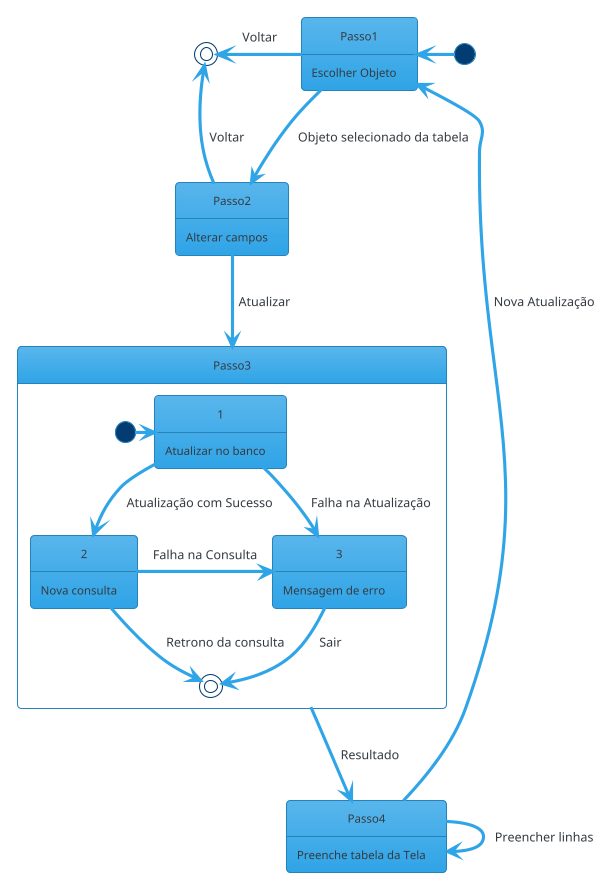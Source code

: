 @startuml
!theme cerulean

State Passo1 {
	Passo1 : Escolher Objeto
}

State Passo2 {
	Passo2 : Alterar campos
}

State Passo3 {
	State Passo3.1 {
		Passo3.1 : Atualizar no banco
	}

	State Passo3.2 {
		Passo3.2 : Nova consulta
	}

        State Passo3.3 {
		Passo3.3 : Mensagem de erro
	}

	[*] -> Passo3.1
	Passo3.1 --> Passo3.2 : Atualização com Sucesso
	Passo3.1 -right-> Passo3.3 : Falha na Atualização
        Passo3.2 -right-> [*] : Retrono da consulta
        Passo3.2 -right-> Passo3.3 : Falha na Consulta
	Passo3.3 --> [*] : Sair
}

State Passo4 {
	Passo4 : Preenche tabela da Tela
}

[*] -left-> Passo1
Passo1 --> Passo2 : Objeto selecionado da tabela
Passo2 --> Passo3 : Atualizar
Passo1 -left-> [*] : Voltar
Passo2 -left-> [*] : Voltar

Passo3 --> Passo4 : Resultado
Passo4  --> Passo4 : Preencher linhas
Passo4 --> Passo1 : Nova Atualização
@enduml